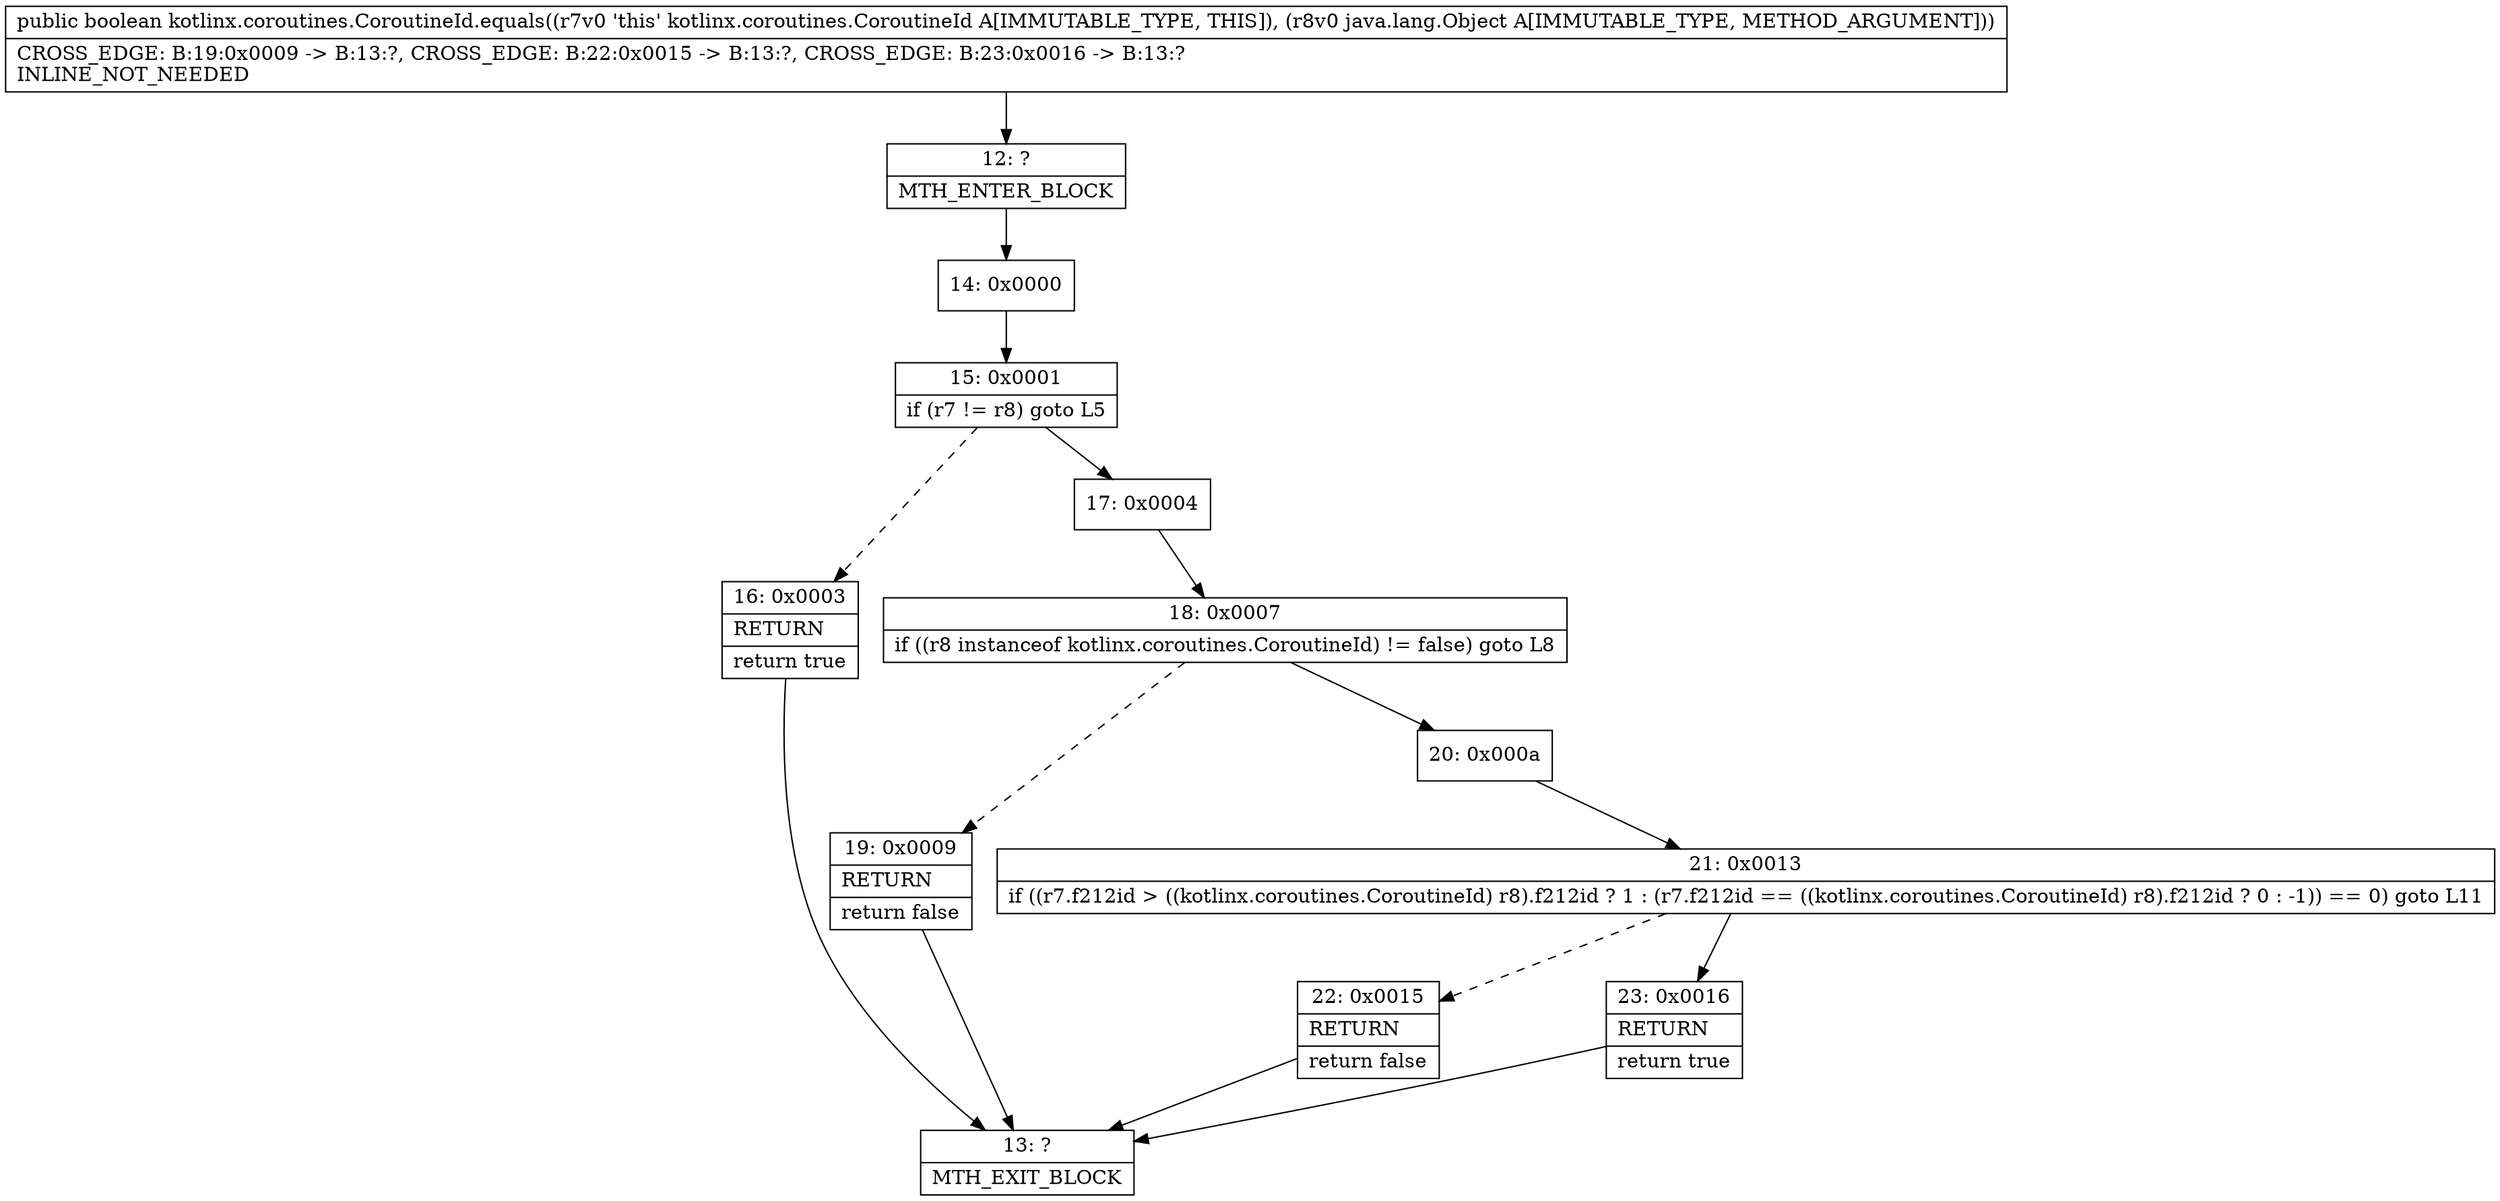 digraph "CFG forkotlinx.coroutines.CoroutineId.equals(Ljava\/lang\/Object;)Z" {
Node_12 [shape=record,label="{12\:\ ?|MTH_ENTER_BLOCK\l}"];
Node_14 [shape=record,label="{14\:\ 0x0000}"];
Node_15 [shape=record,label="{15\:\ 0x0001|if (r7 != r8) goto L5\l}"];
Node_16 [shape=record,label="{16\:\ 0x0003|RETURN\l|return true\l}"];
Node_13 [shape=record,label="{13\:\ ?|MTH_EXIT_BLOCK\l}"];
Node_17 [shape=record,label="{17\:\ 0x0004}"];
Node_18 [shape=record,label="{18\:\ 0x0007|if ((r8 instanceof kotlinx.coroutines.CoroutineId) != false) goto L8\l}"];
Node_19 [shape=record,label="{19\:\ 0x0009|RETURN\l|return false\l}"];
Node_20 [shape=record,label="{20\:\ 0x000a}"];
Node_21 [shape=record,label="{21\:\ 0x0013|if ((r7.f212id \> ((kotlinx.coroutines.CoroutineId) r8).f212id ? 1 : (r7.f212id == ((kotlinx.coroutines.CoroutineId) r8).f212id ? 0 : \-1)) == 0) goto L11\l}"];
Node_22 [shape=record,label="{22\:\ 0x0015|RETURN\l|return false\l}"];
Node_23 [shape=record,label="{23\:\ 0x0016|RETURN\l|return true\l}"];
MethodNode[shape=record,label="{public boolean kotlinx.coroutines.CoroutineId.equals((r7v0 'this' kotlinx.coroutines.CoroutineId A[IMMUTABLE_TYPE, THIS]), (r8v0 java.lang.Object A[IMMUTABLE_TYPE, METHOD_ARGUMENT]))  | CROSS_EDGE: B:19:0x0009 \-\> B:13:?, CROSS_EDGE: B:22:0x0015 \-\> B:13:?, CROSS_EDGE: B:23:0x0016 \-\> B:13:?\lINLINE_NOT_NEEDED\l}"];
MethodNode -> Node_12;Node_12 -> Node_14;
Node_14 -> Node_15;
Node_15 -> Node_16[style=dashed];
Node_15 -> Node_17;
Node_16 -> Node_13;
Node_17 -> Node_18;
Node_18 -> Node_19[style=dashed];
Node_18 -> Node_20;
Node_19 -> Node_13;
Node_20 -> Node_21;
Node_21 -> Node_22[style=dashed];
Node_21 -> Node_23;
Node_22 -> Node_13;
Node_23 -> Node_13;
}

